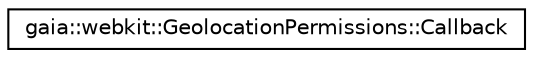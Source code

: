 digraph G
{
  edge [fontname="Helvetica",fontsize="10",labelfontname="Helvetica",labelfontsize="10"];
  node [fontname="Helvetica",fontsize="10",shape=record];
  rankdir=LR;
  Node1 [label="gaia::webkit::GeolocationPermissions::Callback",height=0.2,width=0.4,color="black", fillcolor="white", style="filled",URL="$db/d21/classgaia_1_1webkit_1_1_geolocation_permissions_1_1_callback.html",tooltip="Callback int32_terface used by the browser to report a Geolocation permission state set by the user i..."];
}
